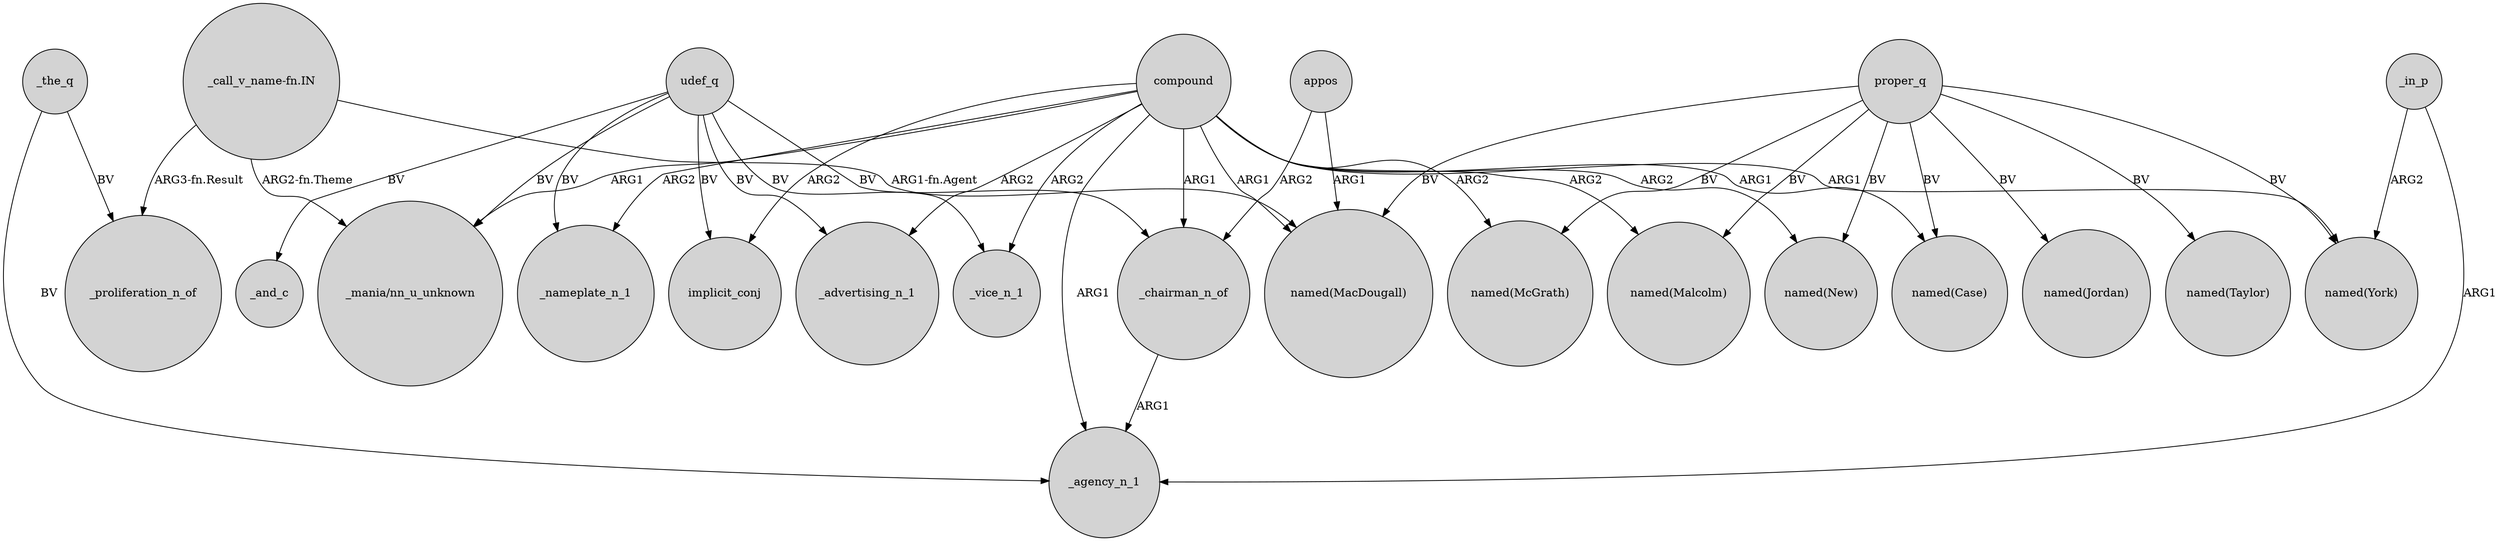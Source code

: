 digraph {
	node [shape=circle style=filled]
	_the_q -> _agency_n_1 [label=BV]
	compound -> _vice_n_1 [label=ARG2]
	proper_q -> "named(Malcolm)" [label=BV]
	compound -> _agency_n_1 [label=ARG1]
	compound -> implicit_conj [label=ARG2]
	compound -> "named(New)" [label=ARG2]
	"_call_v_name-fn.IN" -> _proliferation_n_of [label="ARG3-fn.Result"]
	compound -> _chairman_n_of [label=ARG1]
	proper_q -> "named(Jordan)" [label=BV]
	_in_p -> _agency_n_1 [label=ARG1]
	_chairman_n_of -> _agency_n_1 [label=ARG1]
	compound -> "named(MacDougall)" [label=ARG1]
	compound -> "named(Case)" [label=ARG1]
	proper_q -> "named(New)" [label=BV]
	proper_q -> "named(MacDougall)" [label=BV]
	"_call_v_name-fn.IN" -> "named(MacDougall)" [label="ARG1-fn.Agent"]
	appos -> "named(MacDougall)" [label=ARG1]
	udef_q -> implicit_conj [label=BV]
	udef_q -> _vice_n_1 [label=BV]
	"_call_v_name-fn.IN" -> "_mania/nn_u_unknown" [label="ARG2-fn.Theme"]
	udef_q -> _chairman_n_of [label=BV]
	udef_q -> _advertising_n_1 [label=BV]
	udef_q -> _nameplate_n_1 [label=BV]
	appos -> _chairman_n_of [label=ARG2]
	compound -> "named(York)" [label=ARG1]
	compound -> _nameplate_n_1 [label=ARG2]
	compound -> "named(Malcolm)" [label=ARG2]
	compound -> _advertising_n_1 [label=ARG2]
	proper_q -> "named(Taylor)" [label=BV]
	compound -> "named(McGrath)" [label=ARG2]
	_in_p -> "named(York)" [label=ARG2]
	_the_q -> _proliferation_n_of [label=BV]
	compound -> "_mania/nn_u_unknown" [label=ARG1]
	proper_q -> "named(York)" [label=BV]
	udef_q -> _and_c [label=BV]
	udef_q -> "_mania/nn_u_unknown" [label=BV]
	proper_q -> "named(McGrath)" [label=BV]
	proper_q -> "named(Case)" [label=BV]
}
